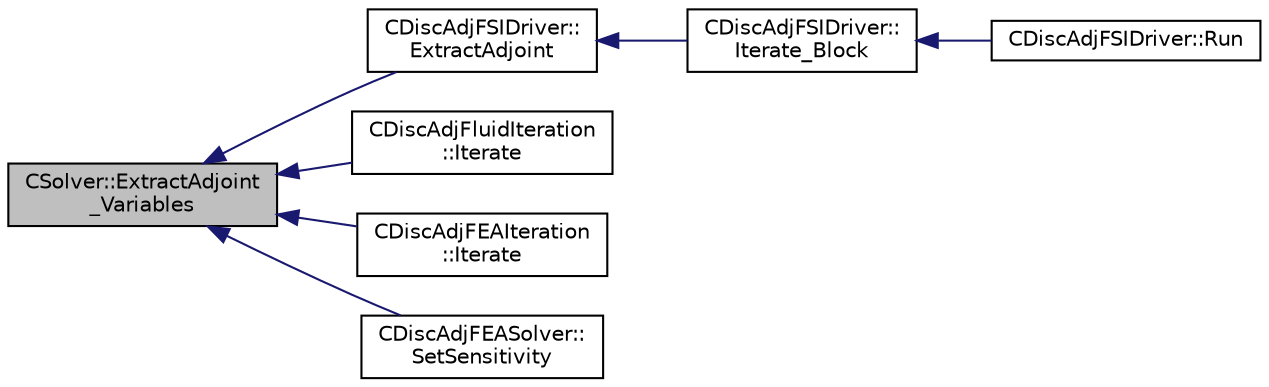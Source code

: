 digraph "CSolver::ExtractAdjoint_Variables"
{
  edge [fontname="Helvetica",fontsize="10",labelfontname="Helvetica",labelfontsize="10"];
  node [fontname="Helvetica",fontsize="10",shape=record];
  rankdir="LR";
  Node806 [label="CSolver::ExtractAdjoint\l_Variables",height=0.2,width=0.4,color="black", fillcolor="grey75", style="filled", fontcolor="black"];
  Node806 -> Node807 [dir="back",color="midnightblue",fontsize="10",style="solid",fontname="Helvetica"];
  Node807 [label="CDiscAdjFSIDriver::\lExtractAdjoint",height=0.2,width=0.4,color="black", fillcolor="white", style="filled",URL="$class_c_disc_adj_f_s_i_driver.html#a986314a1e89389146f3d57ef53a23167",tooltip="Extract the adjoint solution variables. "];
  Node807 -> Node808 [dir="back",color="midnightblue",fontsize="10",style="solid",fontname="Helvetica"];
  Node808 [label="CDiscAdjFSIDriver::\lIterate_Block",height=0.2,width=0.4,color="black", fillcolor="white", style="filled",URL="$class_c_disc_adj_f_s_i_driver.html#a84949f139fa795b7d34d6ff77e82eb5c",tooltip="Iterate a certain block for adjoint FSI - may be the whole set of variables or independent and subite..."];
  Node808 -> Node809 [dir="back",color="midnightblue",fontsize="10",style="solid",fontname="Helvetica"];
  Node809 [label="CDiscAdjFSIDriver::Run",height=0.2,width=0.4,color="black", fillcolor="white", style="filled",URL="$class_c_disc_adj_f_s_i_driver.html#a2e965d6e9c4dcfc296077cae225cab21",tooltip="Run a Discrete Adjoint iteration for the FSI problem. "];
  Node806 -> Node810 [dir="back",color="midnightblue",fontsize="10",style="solid",fontname="Helvetica"];
  Node810 [label="CDiscAdjFluidIteration\l::Iterate",height=0.2,width=0.4,color="black", fillcolor="white", style="filled",URL="$class_c_disc_adj_fluid_iteration.html#a7ff4901a3318c1c9754612e8241c33b8",tooltip="Perform a single iteration of the adjoint fluid system. "];
  Node806 -> Node811 [dir="back",color="midnightblue",fontsize="10",style="solid",fontname="Helvetica"];
  Node811 [label="CDiscAdjFEAIteration\l::Iterate",height=0.2,width=0.4,color="black", fillcolor="white", style="filled",URL="$class_c_disc_adj_f_e_a_iteration.html#ab39a3a13503cedaf926d326a3d076f70",tooltip="Perform a single iteration of the adjoint mean flow system. "];
  Node806 -> Node812 [dir="back",color="midnightblue",fontsize="10",style="solid",fontname="Helvetica"];
  Node812 [label="CDiscAdjFEASolver::\lSetSensitivity",height=0.2,width=0.4,color="black", fillcolor="white", style="filled",URL="$class_c_disc_adj_f_e_a_solver.html#a7e20a374ddb397ca581378a6b0033a76",tooltip="Extract and set the geometrical sensitivity. "];
}

